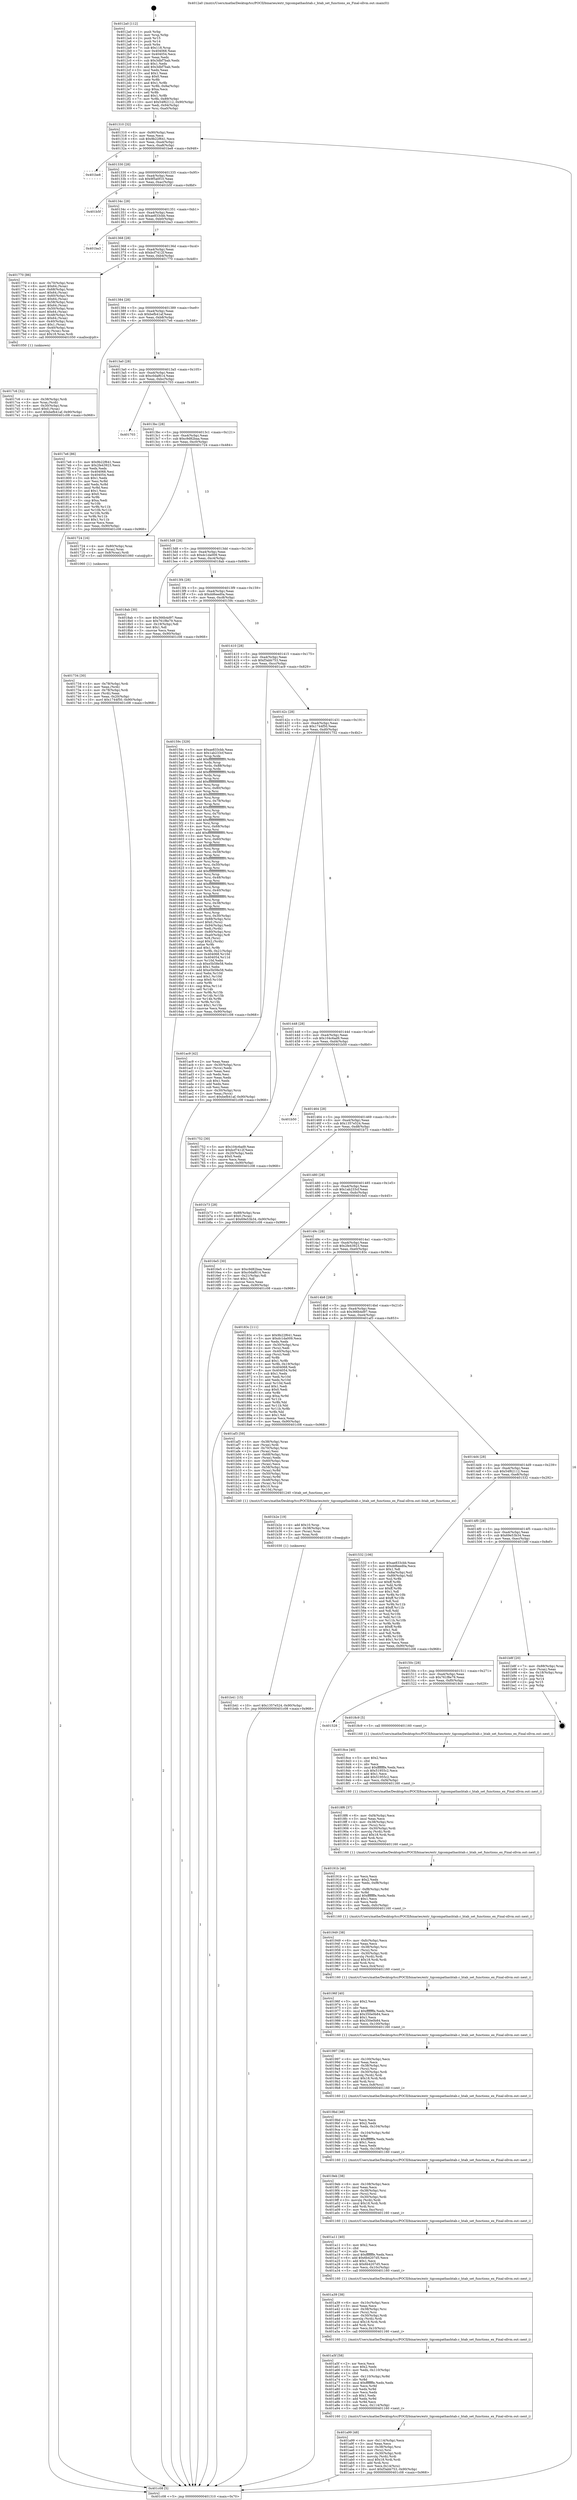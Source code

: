 digraph "0x4012a0" {
  label = "0x4012a0 (/mnt/c/Users/mathe/Desktop/tcc/POCII/binaries/extr_tigcompathashtab.c_htab_set_functions_ex_Final-ollvm.out::main(0))"
  labelloc = "t"
  node[shape=record]

  Entry [label="",width=0.3,height=0.3,shape=circle,fillcolor=black,style=filled]
  "0x401310" [label="{
     0x401310 [32]\l
     | [instrs]\l
     &nbsp;&nbsp;0x401310 \<+6\>: mov -0x90(%rbp),%eax\l
     &nbsp;&nbsp;0x401316 \<+2\>: mov %eax,%ecx\l
     &nbsp;&nbsp;0x401318 \<+6\>: sub $0x9b22f641,%ecx\l
     &nbsp;&nbsp;0x40131e \<+6\>: mov %eax,-0xa4(%rbp)\l
     &nbsp;&nbsp;0x401324 \<+6\>: mov %ecx,-0xa8(%rbp)\l
     &nbsp;&nbsp;0x40132a \<+6\>: je 0000000000401be8 \<main+0x948\>\l
  }"]
  "0x401be8" [label="{
     0x401be8\l
  }", style=dashed]
  "0x401330" [label="{
     0x401330 [28]\l
     | [instrs]\l
     &nbsp;&nbsp;0x401330 \<+5\>: jmp 0000000000401335 \<main+0x95\>\l
     &nbsp;&nbsp;0x401335 \<+6\>: mov -0xa4(%rbp),%eax\l
     &nbsp;&nbsp;0x40133b \<+5\>: sub $0x9f5a0f10,%eax\l
     &nbsp;&nbsp;0x401340 \<+6\>: mov %eax,-0xac(%rbp)\l
     &nbsp;&nbsp;0x401346 \<+6\>: je 0000000000401b5f \<main+0x8bf\>\l
  }"]
  Exit [label="",width=0.3,height=0.3,shape=circle,fillcolor=black,style=filled,peripheries=2]
  "0x401b5f" [label="{
     0x401b5f\l
  }", style=dashed]
  "0x40134c" [label="{
     0x40134c [28]\l
     | [instrs]\l
     &nbsp;&nbsp;0x40134c \<+5\>: jmp 0000000000401351 \<main+0xb1\>\l
     &nbsp;&nbsp;0x401351 \<+6\>: mov -0xa4(%rbp),%eax\l
     &nbsp;&nbsp;0x401357 \<+5\>: sub $0xae833cbb,%eax\l
     &nbsp;&nbsp;0x40135c \<+6\>: mov %eax,-0xb0(%rbp)\l
     &nbsp;&nbsp;0x401362 \<+6\>: je 0000000000401ba3 \<main+0x903\>\l
  }"]
  "0x401b41" [label="{
     0x401b41 [15]\l
     | [instrs]\l
     &nbsp;&nbsp;0x401b41 \<+10\>: movl $0x1357e524,-0x90(%rbp)\l
     &nbsp;&nbsp;0x401b4b \<+5\>: jmp 0000000000401c08 \<main+0x968\>\l
  }"]
  "0x401ba3" [label="{
     0x401ba3\l
  }", style=dashed]
  "0x401368" [label="{
     0x401368 [28]\l
     | [instrs]\l
     &nbsp;&nbsp;0x401368 \<+5\>: jmp 000000000040136d \<main+0xcd\>\l
     &nbsp;&nbsp;0x40136d \<+6\>: mov -0xa4(%rbp),%eax\l
     &nbsp;&nbsp;0x401373 \<+5\>: sub $0xbcf7412f,%eax\l
     &nbsp;&nbsp;0x401378 \<+6\>: mov %eax,-0xb4(%rbp)\l
     &nbsp;&nbsp;0x40137e \<+6\>: je 0000000000401770 \<main+0x4d0\>\l
  }"]
  "0x401b2e" [label="{
     0x401b2e [19]\l
     | [instrs]\l
     &nbsp;&nbsp;0x401b2e \<+4\>: add $0x10,%rsp\l
     &nbsp;&nbsp;0x401b32 \<+4\>: mov -0x38(%rbp),%rax\l
     &nbsp;&nbsp;0x401b36 \<+3\>: mov (%rax),%rax\l
     &nbsp;&nbsp;0x401b39 \<+3\>: mov %rax,%rdi\l
     &nbsp;&nbsp;0x401b3c \<+5\>: call 0000000000401030 \<free@plt\>\l
     | [calls]\l
     &nbsp;&nbsp;0x401030 \{1\} (unknown)\l
  }"]
  "0x401770" [label="{
     0x401770 [86]\l
     | [instrs]\l
     &nbsp;&nbsp;0x401770 \<+4\>: mov -0x70(%rbp),%rax\l
     &nbsp;&nbsp;0x401774 \<+6\>: movl $0x64,(%rax)\l
     &nbsp;&nbsp;0x40177a \<+4\>: mov -0x68(%rbp),%rax\l
     &nbsp;&nbsp;0x40177e \<+6\>: movl $0x64,(%rax)\l
     &nbsp;&nbsp;0x401784 \<+4\>: mov -0x60(%rbp),%rax\l
     &nbsp;&nbsp;0x401788 \<+6\>: movl $0x64,(%rax)\l
     &nbsp;&nbsp;0x40178e \<+4\>: mov -0x58(%rbp),%rax\l
     &nbsp;&nbsp;0x401792 \<+6\>: movl $0x64,(%rax)\l
     &nbsp;&nbsp;0x401798 \<+4\>: mov -0x50(%rbp),%rax\l
     &nbsp;&nbsp;0x40179c \<+6\>: movl $0x64,(%rax)\l
     &nbsp;&nbsp;0x4017a2 \<+4\>: mov -0x48(%rbp),%rax\l
     &nbsp;&nbsp;0x4017a6 \<+6\>: movl $0x64,(%rax)\l
     &nbsp;&nbsp;0x4017ac \<+4\>: mov -0x40(%rbp),%rax\l
     &nbsp;&nbsp;0x4017b0 \<+6\>: movl $0x1,(%rax)\l
     &nbsp;&nbsp;0x4017b6 \<+4\>: mov -0x40(%rbp),%rax\l
     &nbsp;&nbsp;0x4017ba \<+3\>: movslq (%rax),%rax\l
     &nbsp;&nbsp;0x4017bd \<+4\>: imul $0x18,%rax,%rdi\l
     &nbsp;&nbsp;0x4017c1 \<+5\>: call 0000000000401050 \<malloc@plt\>\l
     | [calls]\l
     &nbsp;&nbsp;0x401050 \{1\} (unknown)\l
  }"]
  "0x401384" [label="{
     0x401384 [28]\l
     | [instrs]\l
     &nbsp;&nbsp;0x401384 \<+5\>: jmp 0000000000401389 \<main+0xe9\>\l
     &nbsp;&nbsp;0x401389 \<+6\>: mov -0xa4(%rbp),%eax\l
     &nbsp;&nbsp;0x40138f \<+5\>: sub $0xbefb41af,%eax\l
     &nbsp;&nbsp;0x401394 \<+6\>: mov %eax,-0xb8(%rbp)\l
     &nbsp;&nbsp;0x40139a \<+6\>: je 00000000004017e6 \<main+0x546\>\l
  }"]
  "0x401a99" [label="{
     0x401a99 [48]\l
     | [instrs]\l
     &nbsp;&nbsp;0x401a99 \<+6\>: mov -0x114(%rbp),%ecx\l
     &nbsp;&nbsp;0x401a9f \<+3\>: imul %eax,%ecx\l
     &nbsp;&nbsp;0x401aa2 \<+4\>: mov -0x38(%rbp),%rsi\l
     &nbsp;&nbsp;0x401aa6 \<+3\>: mov (%rsi),%rsi\l
     &nbsp;&nbsp;0x401aa9 \<+4\>: mov -0x30(%rbp),%rdi\l
     &nbsp;&nbsp;0x401aad \<+3\>: movslq (%rdi),%rdi\l
     &nbsp;&nbsp;0x401ab0 \<+4\>: imul $0x18,%rdi,%rdi\l
     &nbsp;&nbsp;0x401ab4 \<+3\>: add %rdi,%rsi\l
     &nbsp;&nbsp;0x401ab7 \<+3\>: mov %ecx,0x14(%rsi)\l
     &nbsp;&nbsp;0x401aba \<+10\>: movl $0xf3abb753,-0x90(%rbp)\l
     &nbsp;&nbsp;0x401ac4 \<+5\>: jmp 0000000000401c08 \<main+0x968\>\l
  }"]
  "0x4017e6" [label="{
     0x4017e6 [86]\l
     | [instrs]\l
     &nbsp;&nbsp;0x4017e6 \<+5\>: mov $0x9b22f641,%eax\l
     &nbsp;&nbsp;0x4017eb \<+5\>: mov $0x2fe43923,%ecx\l
     &nbsp;&nbsp;0x4017f0 \<+2\>: xor %edx,%edx\l
     &nbsp;&nbsp;0x4017f2 \<+7\>: mov 0x404068,%esi\l
     &nbsp;&nbsp;0x4017f9 \<+7\>: mov 0x404054,%edi\l
     &nbsp;&nbsp;0x401800 \<+3\>: sub $0x1,%edx\l
     &nbsp;&nbsp;0x401803 \<+3\>: mov %esi,%r8d\l
     &nbsp;&nbsp;0x401806 \<+3\>: add %edx,%r8d\l
     &nbsp;&nbsp;0x401809 \<+4\>: imul %r8d,%esi\l
     &nbsp;&nbsp;0x40180d \<+3\>: and $0x1,%esi\l
     &nbsp;&nbsp;0x401810 \<+3\>: cmp $0x0,%esi\l
     &nbsp;&nbsp;0x401813 \<+4\>: sete %r9b\l
     &nbsp;&nbsp;0x401817 \<+3\>: cmp $0xa,%edi\l
     &nbsp;&nbsp;0x40181a \<+4\>: setl %r10b\l
     &nbsp;&nbsp;0x40181e \<+3\>: mov %r9b,%r11b\l
     &nbsp;&nbsp;0x401821 \<+3\>: and %r10b,%r11b\l
     &nbsp;&nbsp;0x401824 \<+3\>: xor %r10b,%r9b\l
     &nbsp;&nbsp;0x401827 \<+3\>: or %r9b,%r11b\l
     &nbsp;&nbsp;0x40182a \<+4\>: test $0x1,%r11b\l
     &nbsp;&nbsp;0x40182e \<+3\>: cmovne %ecx,%eax\l
     &nbsp;&nbsp;0x401831 \<+6\>: mov %eax,-0x90(%rbp)\l
     &nbsp;&nbsp;0x401837 \<+5\>: jmp 0000000000401c08 \<main+0x968\>\l
  }"]
  "0x4013a0" [label="{
     0x4013a0 [28]\l
     | [instrs]\l
     &nbsp;&nbsp;0x4013a0 \<+5\>: jmp 00000000004013a5 \<main+0x105\>\l
     &nbsp;&nbsp;0x4013a5 \<+6\>: mov -0xa4(%rbp),%eax\l
     &nbsp;&nbsp;0x4013ab \<+5\>: sub $0xc0daf614,%eax\l
     &nbsp;&nbsp;0x4013b0 \<+6\>: mov %eax,-0xbc(%rbp)\l
     &nbsp;&nbsp;0x4013b6 \<+6\>: je 0000000000401703 \<main+0x463\>\l
  }"]
  "0x401a5f" [label="{
     0x401a5f [58]\l
     | [instrs]\l
     &nbsp;&nbsp;0x401a5f \<+2\>: xor %ecx,%ecx\l
     &nbsp;&nbsp;0x401a61 \<+5\>: mov $0x2,%edx\l
     &nbsp;&nbsp;0x401a66 \<+6\>: mov %edx,-0x110(%rbp)\l
     &nbsp;&nbsp;0x401a6c \<+1\>: cltd\l
     &nbsp;&nbsp;0x401a6d \<+7\>: mov -0x110(%rbp),%r8d\l
     &nbsp;&nbsp;0x401a74 \<+3\>: idiv %r8d\l
     &nbsp;&nbsp;0x401a77 \<+6\>: imul $0xfffffffe,%edx,%edx\l
     &nbsp;&nbsp;0x401a7d \<+3\>: mov %ecx,%r9d\l
     &nbsp;&nbsp;0x401a80 \<+3\>: sub %edx,%r9d\l
     &nbsp;&nbsp;0x401a83 \<+2\>: mov %ecx,%edx\l
     &nbsp;&nbsp;0x401a85 \<+3\>: sub $0x1,%edx\l
     &nbsp;&nbsp;0x401a88 \<+3\>: add %edx,%r9d\l
     &nbsp;&nbsp;0x401a8b \<+3\>: sub %r9d,%ecx\l
     &nbsp;&nbsp;0x401a8e \<+6\>: mov %ecx,-0x114(%rbp)\l
     &nbsp;&nbsp;0x401a94 \<+5\>: call 0000000000401160 \<next_i\>\l
     | [calls]\l
     &nbsp;&nbsp;0x401160 \{1\} (/mnt/c/Users/mathe/Desktop/tcc/POCII/binaries/extr_tigcompathashtab.c_htab_set_functions_ex_Final-ollvm.out::next_i)\l
  }"]
  "0x401703" [label="{
     0x401703\l
  }", style=dashed]
  "0x4013bc" [label="{
     0x4013bc [28]\l
     | [instrs]\l
     &nbsp;&nbsp;0x4013bc \<+5\>: jmp 00000000004013c1 \<main+0x121\>\l
     &nbsp;&nbsp;0x4013c1 \<+6\>: mov -0xa4(%rbp),%eax\l
     &nbsp;&nbsp;0x4013c7 \<+5\>: sub $0xc9d82baa,%eax\l
     &nbsp;&nbsp;0x4013cc \<+6\>: mov %eax,-0xc0(%rbp)\l
     &nbsp;&nbsp;0x4013d2 \<+6\>: je 0000000000401724 \<main+0x484\>\l
  }"]
  "0x401a39" [label="{
     0x401a39 [38]\l
     | [instrs]\l
     &nbsp;&nbsp;0x401a39 \<+6\>: mov -0x10c(%rbp),%ecx\l
     &nbsp;&nbsp;0x401a3f \<+3\>: imul %eax,%ecx\l
     &nbsp;&nbsp;0x401a42 \<+4\>: mov -0x38(%rbp),%rsi\l
     &nbsp;&nbsp;0x401a46 \<+3\>: mov (%rsi),%rsi\l
     &nbsp;&nbsp;0x401a49 \<+4\>: mov -0x30(%rbp),%rdi\l
     &nbsp;&nbsp;0x401a4d \<+3\>: movslq (%rdi),%rdi\l
     &nbsp;&nbsp;0x401a50 \<+4\>: imul $0x18,%rdi,%rdi\l
     &nbsp;&nbsp;0x401a54 \<+3\>: add %rdi,%rsi\l
     &nbsp;&nbsp;0x401a57 \<+3\>: mov %ecx,0x10(%rsi)\l
     &nbsp;&nbsp;0x401a5a \<+5\>: call 0000000000401160 \<next_i\>\l
     | [calls]\l
     &nbsp;&nbsp;0x401160 \{1\} (/mnt/c/Users/mathe/Desktop/tcc/POCII/binaries/extr_tigcompathashtab.c_htab_set_functions_ex_Final-ollvm.out::next_i)\l
  }"]
  "0x401724" [label="{
     0x401724 [16]\l
     | [instrs]\l
     &nbsp;&nbsp;0x401724 \<+4\>: mov -0x80(%rbp),%rax\l
     &nbsp;&nbsp;0x401728 \<+3\>: mov (%rax),%rax\l
     &nbsp;&nbsp;0x40172b \<+4\>: mov 0x8(%rax),%rdi\l
     &nbsp;&nbsp;0x40172f \<+5\>: call 0000000000401060 \<atoi@plt\>\l
     | [calls]\l
     &nbsp;&nbsp;0x401060 \{1\} (unknown)\l
  }"]
  "0x4013d8" [label="{
     0x4013d8 [28]\l
     | [instrs]\l
     &nbsp;&nbsp;0x4013d8 \<+5\>: jmp 00000000004013dd \<main+0x13d\>\l
     &nbsp;&nbsp;0x4013dd \<+6\>: mov -0xa4(%rbp),%eax\l
     &nbsp;&nbsp;0x4013e3 \<+5\>: sub $0xdc1da009,%eax\l
     &nbsp;&nbsp;0x4013e8 \<+6\>: mov %eax,-0xc4(%rbp)\l
     &nbsp;&nbsp;0x4013ee \<+6\>: je 00000000004018ab \<main+0x60b\>\l
  }"]
  "0x401a11" [label="{
     0x401a11 [40]\l
     | [instrs]\l
     &nbsp;&nbsp;0x401a11 \<+5\>: mov $0x2,%ecx\l
     &nbsp;&nbsp;0x401a16 \<+1\>: cltd\l
     &nbsp;&nbsp;0x401a17 \<+2\>: idiv %ecx\l
     &nbsp;&nbsp;0x401a19 \<+6\>: imul $0xfffffffe,%edx,%ecx\l
     &nbsp;&nbsp;0x401a1f \<+6\>: add $0x6b4207d5,%ecx\l
     &nbsp;&nbsp;0x401a25 \<+3\>: add $0x1,%ecx\l
     &nbsp;&nbsp;0x401a28 \<+6\>: sub $0x6b4207d5,%ecx\l
     &nbsp;&nbsp;0x401a2e \<+6\>: mov %ecx,-0x10c(%rbp)\l
     &nbsp;&nbsp;0x401a34 \<+5\>: call 0000000000401160 \<next_i\>\l
     | [calls]\l
     &nbsp;&nbsp;0x401160 \{1\} (/mnt/c/Users/mathe/Desktop/tcc/POCII/binaries/extr_tigcompathashtab.c_htab_set_functions_ex_Final-ollvm.out::next_i)\l
  }"]
  "0x4018ab" [label="{
     0x4018ab [30]\l
     | [instrs]\l
     &nbsp;&nbsp;0x4018ab \<+5\>: mov $0x366b4d97,%eax\l
     &nbsp;&nbsp;0x4018b0 \<+5\>: mov $0x761f8e79,%ecx\l
     &nbsp;&nbsp;0x4018b5 \<+3\>: mov -0x19(%rbp),%dl\l
     &nbsp;&nbsp;0x4018b8 \<+3\>: test $0x1,%dl\l
     &nbsp;&nbsp;0x4018bb \<+3\>: cmovne %ecx,%eax\l
     &nbsp;&nbsp;0x4018be \<+6\>: mov %eax,-0x90(%rbp)\l
     &nbsp;&nbsp;0x4018c4 \<+5\>: jmp 0000000000401c08 \<main+0x968\>\l
  }"]
  "0x4013f4" [label="{
     0x4013f4 [28]\l
     | [instrs]\l
     &nbsp;&nbsp;0x4013f4 \<+5\>: jmp 00000000004013f9 \<main+0x159\>\l
     &nbsp;&nbsp;0x4013f9 \<+6\>: mov -0xa4(%rbp),%eax\l
     &nbsp;&nbsp;0x4013ff \<+5\>: sub $0xdd6eed0a,%eax\l
     &nbsp;&nbsp;0x401404 \<+6\>: mov %eax,-0xc8(%rbp)\l
     &nbsp;&nbsp;0x40140a \<+6\>: je 000000000040159c \<main+0x2fc\>\l
  }"]
  "0x4019eb" [label="{
     0x4019eb [38]\l
     | [instrs]\l
     &nbsp;&nbsp;0x4019eb \<+6\>: mov -0x108(%rbp),%ecx\l
     &nbsp;&nbsp;0x4019f1 \<+3\>: imul %eax,%ecx\l
     &nbsp;&nbsp;0x4019f4 \<+4\>: mov -0x38(%rbp),%rsi\l
     &nbsp;&nbsp;0x4019f8 \<+3\>: mov (%rsi),%rsi\l
     &nbsp;&nbsp;0x4019fb \<+4\>: mov -0x30(%rbp),%rdi\l
     &nbsp;&nbsp;0x4019ff \<+3\>: movslq (%rdi),%rdi\l
     &nbsp;&nbsp;0x401a02 \<+4\>: imul $0x18,%rdi,%rdi\l
     &nbsp;&nbsp;0x401a06 \<+3\>: add %rdi,%rsi\l
     &nbsp;&nbsp;0x401a09 \<+3\>: mov %ecx,0xc(%rsi)\l
     &nbsp;&nbsp;0x401a0c \<+5\>: call 0000000000401160 \<next_i\>\l
     | [calls]\l
     &nbsp;&nbsp;0x401160 \{1\} (/mnt/c/Users/mathe/Desktop/tcc/POCII/binaries/extr_tigcompathashtab.c_htab_set_functions_ex_Final-ollvm.out::next_i)\l
  }"]
  "0x40159c" [label="{
     0x40159c [329]\l
     | [instrs]\l
     &nbsp;&nbsp;0x40159c \<+5\>: mov $0xae833cbb,%eax\l
     &nbsp;&nbsp;0x4015a1 \<+5\>: mov $0x1ab233cf,%ecx\l
     &nbsp;&nbsp;0x4015a6 \<+3\>: mov %rsp,%rdx\l
     &nbsp;&nbsp;0x4015a9 \<+4\>: add $0xfffffffffffffff0,%rdx\l
     &nbsp;&nbsp;0x4015ad \<+3\>: mov %rdx,%rsp\l
     &nbsp;&nbsp;0x4015b0 \<+7\>: mov %rdx,-0x88(%rbp)\l
     &nbsp;&nbsp;0x4015b7 \<+3\>: mov %rsp,%rdx\l
     &nbsp;&nbsp;0x4015ba \<+4\>: add $0xfffffffffffffff0,%rdx\l
     &nbsp;&nbsp;0x4015be \<+3\>: mov %rdx,%rsp\l
     &nbsp;&nbsp;0x4015c1 \<+3\>: mov %rsp,%rsi\l
     &nbsp;&nbsp;0x4015c4 \<+4\>: add $0xfffffffffffffff0,%rsi\l
     &nbsp;&nbsp;0x4015c8 \<+3\>: mov %rsi,%rsp\l
     &nbsp;&nbsp;0x4015cb \<+4\>: mov %rsi,-0x80(%rbp)\l
     &nbsp;&nbsp;0x4015cf \<+3\>: mov %rsp,%rsi\l
     &nbsp;&nbsp;0x4015d2 \<+4\>: add $0xfffffffffffffff0,%rsi\l
     &nbsp;&nbsp;0x4015d6 \<+3\>: mov %rsi,%rsp\l
     &nbsp;&nbsp;0x4015d9 \<+4\>: mov %rsi,-0x78(%rbp)\l
     &nbsp;&nbsp;0x4015dd \<+3\>: mov %rsp,%rsi\l
     &nbsp;&nbsp;0x4015e0 \<+4\>: add $0xfffffffffffffff0,%rsi\l
     &nbsp;&nbsp;0x4015e4 \<+3\>: mov %rsi,%rsp\l
     &nbsp;&nbsp;0x4015e7 \<+4\>: mov %rsi,-0x70(%rbp)\l
     &nbsp;&nbsp;0x4015eb \<+3\>: mov %rsp,%rsi\l
     &nbsp;&nbsp;0x4015ee \<+4\>: add $0xfffffffffffffff0,%rsi\l
     &nbsp;&nbsp;0x4015f2 \<+3\>: mov %rsi,%rsp\l
     &nbsp;&nbsp;0x4015f5 \<+4\>: mov %rsi,-0x68(%rbp)\l
     &nbsp;&nbsp;0x4015f9 \<+3\>: mov %rsp,%rsi\l
     &nbsp;&nbsp;0x4015fc \<+4\>: add $0xfffffffffffffff0,%rsi\l
     &nbsp;&nbsp;0x401600 \<+3\>: mov %rsi,%rsp\l
     &nbsp;&nbsp;0x401603 \<+4\>: mov %rsi,-0x60(%rbp)\l
     &nbsp;&nbsp;0x401607 \<+3\>: mov %rsp,%rsi\l
     &nbsp;&nbsp;0x40160a \<+4\>: add $0xfffffffffffffff0,%rsi\l
     &nbsp;&nbsp;0x40160e \<+3\>: mov %rsi,%rsp\l
     &nbsp;&nbsp;0x401611 \<+4\>: mov %rsi,-0x58(%rbp)\l
     &nbsp;&nbsp;0x401615 \<+3\>: mov %rsp,%rsi\l
     &nbsp;&nbsp;0x401618 \<+4\>: add $0xfffffffffffffff0,%rsi\l
     &nbsp;&nbsp;0x40161c \<+3\>: mov %rsi,%rsp\l
     &nbsp;&nbsp;0x40161f \<+4\>: mov %rsi,-0x50(%rbp)\l
     &nbsp;&nbsp;0x401623 \<+3\>: mov %rsp,%rsi\l
     &nbsp;&nbsp;0x401626 \<+4\>: add $0xfffffffffffffff0,%rsi\l
     &nbsp;&nbsp;0x40162a \<+3\>: mov %rsi,%rsp\l
     &nbsp;&nbsp;0x40162d \<+4\>: mov %rsi,-0x48(%rbp)\l
     &nbsp;&nbsp;0x401631 \<+3\>: mov %rsp,%rsi\l
     &nbsp;&nbsp;0x401634 \<+4\>: add $0xfffffffffffffff0,%rsi\l
     &nbsp;&nbsp;0x401638 \<+3\>: mov %rsi,%rsp\l
     &nbsp;&nbsp;0x40163b \<+4\>: mov %rsi,-0x40(%rbp)\l
     &nbsp;&nbsp;0x40163f \<+3\>: mov %rsp,%rsi\l
     &nbsp;&nbsp;0x401642 \<+4\>: add $0xfffffffffffffff0,%rsi\l
     &nbsp;&nbsp;0x401646 \<+3\>: mov %rsi,%rsp\l
     &nbsp;&nbsp;0x401649 \<+4\>: mov %rsi,-0x38(%rbp)\l
     &nbsp;&nbsp;0x40164d \<+3\>: mov %rsp,%rsi\l
     &nbsp;&nbsp;0x401650 \<+4\>: add $0xfffffffffffffff0,%rsi\l
     &nbsp;&nbsp;0x401654 \<+3\>: mov %rsi,%rsp\l
     &nbsp;&nbsp;0x401657 \<+4\>: mov %rsi,-0x30(%rbp)\l
     &nbsp;&nbsp;0x40165b \<+7\>: mov -0x88(%rbp),%rsi\l
     &nbsp;&nbsp;0x401662 \<+6\>: movl $0x0,(%rsi)\l
     &nbsp;&nbsp;0x401668 \<+6\>: mov -0x94(%rbp),%edi\l
     &nbsp;&nbsp;0x40166e \<+2\>: mov %edi,(%rdx)\l
     &nbsp;&nbsp;0x401670 \<+4\>: mov -0x80(%rbp),%rsi\l
     &nbsp;&nbsp;0x401674 \<+7\>: mov -0xa0(%rbp),%r8\l
     &nbsp;&nbsp;0x40167b \<+3\>: mov %r8,(%rsi)\l
     &nbsp;&nbsp;0x40167e \<+3\>: cmpl $0x2,(%rdx)\l
     &nbsp;&nbsp;0x401681 \<+4\>: setne %r9b\l
     &nbsp;&nbsp;0x401685 \<+4\>: and $0x1,%r9b\l
     &nbsp;&nbsp;0x401689 \<+4\>: mov %r9b,-0x21(%rbp)\l
     &nbsp;&nbsp;0x40168d \<+8\>: mov 0x404068,%r10d\l
     &nbsp;&nbsp;0x401695 \<+8\>: mov 0x404054,%r11d\l
     &nbsp;&nbsp;0x40169d \<+3\>: mov %r10d,%ebx\l
     &nbsp;&nbsp;0x4016a0 \<+6\>: sub $0xe5b58e58,%ebx\l
     &nbsp;&nbsp;0x4016a6 \<+3\>: sub $0x1,%ebx\l
     &nbsp;&nbsp;0x4016a9 \<+6\>: add $0xe5b58e58,%ebx\l
     &nbsp;&nbsp;0x4016af \<+4\>: imul %ebx,%r10d\l
     &nbsp;&nbsp;0x4016b3 \<+4\>: and $0x1,%r10d\l
     &nbsp;&nbsp;0x4016b7 \<+4\>: cmp $0x0,%r10d\l
     &nbsp;&nbsp;0x4016bb \<+4\>: sete %r9b\l
     &nbsp;&nbsp;0x4016bf \<+4\>: cmp $0xa,%r11d\l
     &nbsp;&nbsp;0x4016c3 \<+4\>: setl %r14b\l
     &nbsp;&nbsp;0x4016c7 \<+3\>: mov %r9b,%r15b\l
     &nbsp;&nbsp;0x4016ca \<+3\>: and %r14b,%r15b\l
     &nbsp;&nbsp;0x4016cd \<+3\>: xor %r14b,%r9b\l
     &nbsp;&nbsp;0x4016d0 \<+3\>: or %r9b,%r15b\l
     &nbsp;&nbsp;0x4016d3 \<+4\>: test $0x1,%r15b\l
     &nbsp;&nbsp;0x4016d7 \<+3\>: cmovne %ecx,%eax\l
     &nbsp;&nbsp;0x4016da \<+6\>: mov %eax,-0x90(%rbp)\l
     &nbsp;&nbsp;0x4016e0 \<+5\>: jmp 0000000000401c08 \<main+0x968\>\l
  }"]
  "0x401410" [label="{
     0x401410 [28]\l
     | [instrs]\l
     &nbsp;&nbsp;0x401410 \<+5\>: jmp 0000000000401415 \<main+0x175\>\l
     &nbsp;&nbsp;0x401415 \<+6\>: mov -0xa4(%rbp),%eax\l
     &nbsp;&nbsp;0x40141b \<+5\>: sub $0xf3abb753,%eax\l
     &nbsp;&nbsp;0x401420 \<+6\>: mov %eax,-0xcc(%rbp)\l
     &nbsp;&nbsp;0x401426 \<+6\>: je 0000000000401ac9 \<main+0x829\>\l
  }"]
  "0x4019bd" [label="{
     0x4019bd [46]\l
     | [instrs]\l
     &nbsp;&nbsp;0x4019bd \<+2\>: xor %ecx,%ecx\l
     &nbsp;&nbsp;0x4019bf \<+5\>: mov $0x2,%edx\l
     &nbsp;&nbsp;0x4019c4 \<+6\>: mov %edx,-0x104(%rbp)\l
     &nbsp;&nbsp;0x4019ca \<+1\>: cltd\l
     &nbsp;&nbsp;0x4019cb \<+7\>: mov -0x104(%rbp),%r8d\l
     &nbsp;&nbsp;0x4019d2 \<+3\>: idiv %r8d\l
     &nbsp;&nbsp;0x4019d5 \<+6\>: imul $0xfffffffe,%edx,%edx\l
     &nbsp;&nbsp;0x4019db \<+3\>: sub $0x1,%ecx\l
     &nbsp;&nbsp;0x4019de \<+2\>: sub %ecx,%edx\l
     &nbsp;&nbsp;0x4019e0 \<+6\>: mov %edx,-0x108(%rbp)\l
     &nbsp;&nbsp;0x4019e6 \<+5\>: call 0000000000401160 \<next_i\>\l
     | [calls]\l
     &nbsp;&nbsp;0x401160 \{1\} (/mnt/c/Users/mathe/Desktop/tcc/POCII/binaries/extr_tigcompathashtab.c_htab_set_functions_ex_Final-ollvm.out::next_i)\l
  }"]
  "0x401ac9" [label="{
     0x401ac9 [42]\l
     | [instrs]\l
     &nbsp;&nbsp;0x401ac9 \<+2\>: xor %eax,%eax\l
     &nbsp;&nbsp;0x401acb \<+4\>: mov -0x30(%rbp),%rcx\l
     &nbsp;&nbsp;0x401acf \<+2\>: mov (%rcx),%edx\l
     &nbsp;&nbsp;0x401ad1 \<+2\>: mov %eax,%esi\l
     &nbsp;&nbsp;0x401ad3 \<+2\>: sub %edx,%esi\l
     &nbsp;&nbsp;0x401ad5 \<+2\>: mov %eax,%edx\l
     &nbsp;&nbsp;0x401ad7 \<+3\>: sub $0x1,%edx\l
     &nbsp;&nbsp;0x401ada \<+2\>: add %edx,%esi\l
     &nbsp;&nbsp;0x401adc \<+2\>: sub %esi,%eax\l
     &nbsp;&nbsp;0x401ade \<+4\>: mov -0x30(%rbp),%rcx\l
     &nbsp;&nbsp;0x401ae2 \<+2\>: mov %eax,(%rcx)\l
     &nbsp;&nbsp;0x401ae4 \<+10\>: movl $0xbefb41af,-0x90(%rbp)\l
     &nbsp;&nbsp;0x401aee \<+5\>: jmp 0000000000401c08 \<main+0x968\>\l
  }"]
  "0x40142c" [label="{
     0x40142c [28]\l
     | [instrs]\l
     &nbsp;&nbsp;0x40142c \<+5\>: jmp 0000000000401431 \<main+0x191\>\l
     &nbsp;&nbsp;0x401431 \<+6\>: mov -0xa4(%rbp),%eax\l
     &nbsp;&nbsp;0x401437 \<+5\>: sub $0x1744f50,%eax\l
     &nbsp;&nbsp;0x40143c \<+6\>: mov %eax,-0xd0(%rbp)\l
     &nbsp;&nbsp;0x401442 \<+6\>: je 0000000000401752 \<main+0x4b2\>\l
  }"]
  "0x401997" [label="{
     0x401997 [38]\l
     | [instrs]\l
     &nbsp;&nbsp;0x401997 \<+6\>: mov -0x100(%rbp),%ecx\l
     &nbsp;&nbsp;0x40199d \<+3\>: imul %eax,%ecx\l
     &nbsp;&nbsp;0x4019a0 \<+4\>: mov -0x38(%rbp),%rsi\l
     &nbsp;&nbsp;0x4019a4 \<+3\>: mov (%rsi),%rsi\l
     &nbsp;&nbsp;0x4019a7 \<+4\>: mov -0x30(%rbp),%rdi\l
     &nbsp;&nbsp;0x4019ab \<+3\>: movslq (%rdi),%rdi\l
     &nbsp;&nbsp;0x4019ae \<+4\>: imul $0x18,%rdi,%rdi\l
     &nbsp;&nbsp;0x4019b2 \<+3\>: add %rdi,%rsi\l
     &nbsp;&nbsp;0x4019b5 \<+3\>: mov %ecx,0x8(%rsi)\l
     &nbsp;&nbsp;0x4019b8 \<+5\>: call 0000000000401160 \<next_i\>\l
     | [calls]\l
     &nbsp;&nbsp;0x401160 \{1\} (/mnt/c/Users/mathe/Desktop/tcc/POCII/binaries/extr_tigcompathashtab.c_htab_set_functions_ex_Final-ollvm.out::next_i)\l
  }"]
  "0x401752" [label="{
     0x401752 [30]\l
     | [instrs]\l
     &nbsp;&nbsp;0x401752 \<+5\>: mov $0x104c6ad9,%eax\l
     &nbsp;&nbsp;0x401757 \<+5\>: mov $0xbcf7412f,%ecx\l
     &nbsp;&nbsp;0x40175c \<+3\>: mov -0x20(%rbp),%edx\l
     &nbsp;&nbsp;0x40175f \<+3\>: cmp $0x0,%edx\l
     &nbsp;&nbsp;0x401762 \<+3\>: cmove %ecx,%eax\l
     &nbsp;&nbsp;0x401765 \<+6\>: mov %eax,-0x90(%rbp)\l
     &nbsp;&nbsp;0x40176b \<+5\>: jmp 0000000000401c08 \<main+0x968\>\l
  }"]
  "0x401448" [label="{
     0x401448 [28]\l
     | [instrs]\l
     &nbsp;&nbsp;0x401448 \<+5\>: jmp 000000000040144d \<main+0x1ad\>\l
     &nbsp;&nbsp;0x40144d \<+6\>: mov -0xa4(%rbp),%eax\l
     &nbsp;&nbsp;0x401453 \<+5\>: sub $0x104c6ad9,%eax\l
     &nbsp;&nbsp;0x401458 \<+6\>: mov %eax,-0xd4(%rbp)\l
     &nbsp;&nbsp;0x40145e \<+6\>: je 0000000000401b50 \<main+0x8b0\>\l
  }"]
  "0x40196f" [label="{
     0x40196f [40]\l
     | [instrs]\l
     &nbsp;&nbsp;0x40196f \<+5\>: mov $0x2,%ecx\l
     &nbsp;&nbsp;0x401974 \<+1\>: cltd\l
     &nbsp;&nbsp;0x401975 \<+2\>: idiv %ecx\l
     &nbsp;&nbsp;0x401977 \<+6\>: imul $0xfffffffe,%edx,%ecx\l
     &nbsp;&nbsp;0x40197d \<+6\>: add $0x350e0b84,%ecx\l
     &nbsp;&nbsp;0x401983 \<+3\>: add $0x1,%ecx\l
     &nbsp;&nbsp;0x401986 \<+6\>: sub $0x350e0b84,%ecx\l
     &nbsp;&nbsp;0x40198c \<+6\>: mov %ecx,-0x100(%rbp)\l
     &nbsp;&nbsp;0x401992 \<+5\>: call 0000000000401160 \<next_i\>\l
     | [calls]\l
     &nbsp;&nbsp;0x401160 \{1\} (/mnt/c/Users/mathe/Desktop/tcc/POCII/binaries/extr_tigcompathashtab.c_htab_set_functions_ex_Final-ollvm.out::next_i)\l
  }"]
  "0x401b50" [label="{
     0x401b50\l
  }", style=dashed]
  "0x401464" [label="{
     0x401464 [28]\l
     | [instrs]\l
     &nbsp;&nbsp;0x401464 \<+5\>: jmp 0000000000401469 \<main+0x1c9\>\l
     &nbsp;&nbsp;0x401469 \<+6\>: mov -0xa4(%rbp),%eax\l
     &nbsp;&nbsp;0x40146f \<+5\>: sub $0x1357e524,%eax\l
     &nbsp;&nbsp;0x401474 \<+6\>: mov %eax,-0xd8(%rbp)\l
     &nbsp;&nbsp;0x40147a \<+6\>: je 0000000000401b73 \<main+0x8d3\>\l
  }"]
  "0x401949" [label="{
     0x401949 [38]\l
     | [instrs]\l
     &nbsp;&nbsp;0x401949 \<+6\>: mov -0xfc(%rbp),%ecx\l
     &nbsp;&nbsp;0x40194f \<+3\>: imul %eax,%ecx\l
     &nbsp;&nbsp;0x401952 \<+4\>: mov -0x38(%rbp),%rsi\l
     &nbsp;&nbsp;0x401956 \<+3\>: mov (%rsi),%rsi\l
     &nbsp;&nbsp;0x401959 \<+4\>: mov -0x30(%rbp),%rdi\l
     &nbsp;&nbsp;0x40195d \<+3\>: movslq (%rdi),%rdi\l
     &nbsp;&nbsp;0x401960 \<+4\>: imul $0x18,%rdi,%rdi\l
     &nbsp;&nbsp;0x401964 \<+3\>: add %rdi,%rsi\l
     &nbsp;&nbsp;0x401967 \<+3\>: mov %ecx,0x4(%rsi)\l
     &nbsp;&nbsp;0x40196a \<+5\>: call 0000000000401160 \<next_i\>\l
     | [calls]\l
     &nbsp;&nbsp;0x401160 \{1\} (/mnt/c/Users/mathe/Desktop/tcc/POCII/binaries/extr_tigcompathashtab.c_htab_set_functions_ex_Final-ollvm.out::next_i)\l
  }"]
  "0x401b73" [label="{
     0x401b73 [28]\l
     | [instrs]\l
     &nbsp;&nbsp;0x401b73 \<+7\>: mov -0x88(%rbp),%rax\l
     &nbsp;&nbsp;0x401b7a \<+6\>: movl $0x0,(%rax)\l
     &nbsp;&nbsp;0x401b80 \<+10\>: movl $0x69e53b34,-0x90(%rbp)\l
     &nbsp;&nbsp;0x401b8a \<+5\>: jmp 0000000000401c08 \<main+0x968\>\l
  }"]
  "0x401480" [label="{
     0x401480 [28]\l
     | [instrs]\l
     &nbsp;&nbsp;0x401480 \<+5\>: jmp 0000000000401485 \<main+0x1e5\>\l
     &nbsp;&nbsp;0x401485 \<+6\>: mov -0xa4(%rbp),%eax\l
     &nbsp;&nbsp;0x40148b \<+5\>: sub $0x1ab233cf,%eax\l
     &nbsp;&nbsp;0x401490 \<+6\>: mov %eax,-0xdc(%rbp)\l
     &nbsp;&nbsp;0x401496 \<+6\>: je 00000000004016e5 \<main+0x445\>\l
  }"]
  "0x40191b" [label="{
     0x40191b [46]\l
     | [instrs]\l
     &nbsp;&nbsp;0x40191b \<+2\>: xor %ecx,%ecx\l
     &nbsp;&nbsp;0x40191d \<+5\>: mov $0x2,%edx\l
     &nbsp;&nbsp;0x401922 \<+6\>: mov %edx,-0xf8(%rbp)\l
     &nbsp;&nbsp;0x401928 \<+1\>: cltd\l
     &nbsp;&nbsp;0x401929 \<+7\>: mov -0xf8(%rbp),%r8d\l
     &nbsp;&nbsp;0x401930 \<+3\>: idiv %r8d\l
     &nbsp;&nbsp;0x401933 \<+6\>: imul $0xfffffffe,%edx,%edx\l
     &nbsp;&nbsp;0x401939 \<+3\>: sub $0x1,%ecx\l
     &nbsp;&nbsp;0x40193c \<+2\>: sub %ecx,%edx\l
     &nbsp;&nbsp;0x40193e \<+6\>: mov %edx,-0xfc(%rbp)\l
     &nbsp;&nbsp;0x401944 \<+5\>: call 0000000000401160 \<next_i\>\l
     | [calls]\l
     &nbsp;&nbsp;0x401160 \{1\} (/mnt/c/Users/mathe/Desktop/tcc/POCII/binaries/extr_tigcompathashtab.c_htab_set_functions_ex_Final-ollvm.out::next_i)\l
  }"]
  "0x4016e5" [label="{
     0x4016e5 [30]\l
     | [instrs]\l
     &nbsp;&nbsp;0x4016e5 \<+5\>: mov $0xc9d82baa,%eax\l
     &nbsp;&nbsp;0x4016ea \<+5\>: mov $0xc0daf614,%ecx\l
     &nbsp;&nbsp;0x4016ef \<+3\>: mov -0x21(%rbp),%dl\l
     &nbsp;&nbsp;0x4016f2 \<+3\>: test $0x1,%dl\l
     &nbsp;&nbsp;0x4016f5 \<+3\>: cmovne %ecx,%eax\l
     &nbsp;&nbsp;0x4016f8 \<+6\>: mov %eax,-0x90(%rbp)\l
     &nbsp;&nbsp;0x4016fe \<+5\>: jmp 0000000000401c08 \<main+0x968\>\l
  }"]
  "0x40149c" [label="{
     0x40149c [28]\l
     | [instrs]\l
     &nbsp;&nbsp;0x40149c \<+5\>: jmp 00000000004014a1 \<main+0x201\>\l
     &nbsp;&nbsp;0x4014a1 \<+6\>: mov -0xa4(%rbp),%eax\l
     &nbsp;&nbsp;0x4014a7 \<+5\>: sub $0x2fe43923,%eax\l
     &nbsp;&nbsp;0x4014ac \<+6\>: mov %eax,-0xe0(%rbp)\l
     &nbsp;&nbsp;0x4014b2 \<+6\>: je 000000000040183c \<main+0x59c\>\l
  }"]
  "0x4018f6" [label="{
     0x4018f6 [37]\l
     | [instrs]\l
     &nbsp;&nbsp;0x4018f6 \<+6\>: mov -0xf4(%rbp),%ecx\l
     &nbsp;&nbsp;0x4018fc \<+3\>: imul %eax,%ecx\l
     &nbsp;&nbsp;0x4018ff \<+4\>: mov -0x38(%rbp),%rsi\l
     &nbsp;&nbsp;0x401903 \<+3\>: mov (%rsi),%rsi\l
     &nbsp;&nbsp;0x401906 \<+4\>: mov -0x30(%rbp),%rdi\l
     &nbsp;&nbsp;0x40190a \<+3\>: movslq (%rdi),%rdi\l
     &nbsp;&nbsp;0x40190d \<+4\>: imul $0x18,%rdi,%rdi\l
     &nbsp;&nbsp;0x401911 \<+3\>: add %rdi,%rsi\l
     &nbsp;&nbsp;0x401914 \<+2\>: mov %ecx,(%rsi)\l
     &nbsp;&nbsp;0x401916 \<+5\>: call 0000000000401160 \<next_i\>\l
     | [calls]\l
     &nbsp;&nbsp;0x401160 \{1\} (/mnt/c/Users/mathe/Desktop/tcc/POCII/binaries/extr_tigcompathashtab.c_htab_set_functions_ex_Final-ollvm.out::next_i)\l
  }"]
  "0x40183c" [label="{
     0x40183c [111]\l
     | [instrs]\l
     &nbsp;&nbsp;0x40183c \<+5\>: mov $0x9b22f641,%eax\l
     &nbsp;&nbsp;0x401841 \<+5\>: mov $0xdc1da009,%ecx\l
     &nbsp;&nbsp;0x401846 \<+2\>: xor %edx,%edx\l
     &nbsp;&nbsp;0x401848 \<+4\>: mov -0x30(%rbp),%rsi\l
     &nbsp;&nbsp;0x40184c \<+2\>: mov (%rsi),%edi\l
     &nbsp;&nbsp;0x40184e \<+4\>: mov -0x40(%rbp),%rsi\l
     &nbsp;&nbsp;0x401852 \<+2\>: cmp (%rsi),%edi\l
     &nbsp;&nbsp;0x401854 \<+4\>: setl %r8b\l
     &nbsp;&nbsp;0x401858 \<+4\>: and $0x1,%r8b\l
     &nbsp;&nbsp;0x40185c \<+4\>: mov %r8b,-0x19(%rbp)\l
     &nbsp;&nbsp;0x401860 \<+7\>: mov 0x404068,%edi\l
     &nbsp;&nbsp;0x401867 \<+8\>: mov 0x404054,%r9d\l
     &nbsp;&nbsp;0x40186f \<+3\>: sub $0x1,%edx\l
     &nbsp;&nbsp;0x401872 \<+3\>: mov %edi,%r10d\l
     &nbsp;&nbsp;0x401875 \<+3\>: add %edx,%r10d\l
     &nbsp;&nbsp;0x401878 \<+4\>: imul %r10d,%edi\l
     &nbsp;&nbsp;0x40187c \<+3\>: and $0x1,%edi\l
     &nbsp;&nbsp;0x40187f \<+3\>: cmp $0x0,%edi\l
     &nbsp;&nbsp;0x401882 \<+4\>: sete %r8b\l
     &nbsp;&nbsp;0x401886 \<+4\>: cmp $0xa,%r9d\l
     &nbsp;&nbsp;0x40188a \<+4\>: setl %r11b\l
     &nbsp;&nbsp;0x40188e \<+3\>: mov %r8b,%bl\l
     &nbsp;&nbsp;0x401891 \<+3\>: and %r11b,%bl\l
     &nbsp;&nbsp;0x401894 \<+3\>: xor %r11b,%r8b\l
     &nbsp;&nbsp;0x401897 \<+3\>: or %r8b,%bl\l
     &nbsp;&nbsp;0x40189a \<+3\>: test $0x1,%bl\l
     &nbsp;&nbsp;0x40189d \<+3\>: cmovne %ecx,%eax\l
     &nbsp;&nbsp;0x4018a0 \<+6\>: mov %eax,-0x90(%rbp)\l
     &nbsp;&nbsp;0x4018a6 \<+5\>: jmp 0000000000401c08 \<main+0x968\>\l
  }"]
  "0x4014b8" [label="{
     0x4014b8 [28]\l
     | [instrs]\l
     &nbsp;&nbsp;0x4014b8 \<+5\>: jmp 00000000004014bd \<main+0x21d\>\l
     &nbsp;&nbsp;0x4014bd \<+6\>: mov -0xa4(%rbp),%eax\l
     &nbsp;&nbsp;0x4014c3 \<+5\>: sub $0x366b4d97,%eax\l
     &nbsp;&nbsp;0x4014c8 \<+6\>: mov %eax,-0xe4(%rbp)\l
     &nbsp;&nbsp;0x4014ce \<+6\>: je 0000000000401af3 \<main+0x853\>\l
  }"]
  "0x4018ce" [label="{
     0x4018ce [40]\l
     | [instrs]\l
     &nbsp;&nbsp;0x4018ce \<+5\>: mov $0x2,%ecx\l
     &nbsp;&nbsp;0x4018d3 \<+1\>: cltd\l
     &nbsp;&nbsp;0x4018d4 \<+2\>: idiv %ecx\l
     &nbsp;&nbsp;0x4018d6 \<+6\>: imul $0xfffffffe,%edx,%ecx\l
     &nbsp;&nbsp;0x4018dc \<+6\>: sub $0x51955c2,%ecx\l
     &nbsp;&nbsp;0x4018e2 \<+3\>: add $0x1,%ecx\l
     &nbsp;&nbsp;0x4018e5 \<+6\>: add $0x51955c2,%ecx\l
     &nbsp;&nbsp;0x4018eb \<+6\>: mov %ecx,-0xf4(%rbp)\l
     &nbsp;&nbsp;0x4018f1 \<+5\>: call 0000000000401160 \<next_i\>\l
     | [calls]\l
     &nbsp;&nbsp;0x401160 \{1\} (/mnt/c/Users/mathe/Desktop/tcc/POCII/binaries/extr_tigcompathashtab.c_htab_set_functions_ex_Final-ollvm.out::next_i)\l
  }"]
  "0x401af3" [label="{
     0x401af3 [59]\l
     | [instrs]\l
     &nbsp;&nbsp;0x401af3 \<+4\>: mov -0x38(%rbp),%rax\l
     &nbsp;&nbsp;0x401af7 \<+3\>: mov (%rax),%rdi\l
     &nbsp;&nbsp;0x401afa \<+4\>: mov -0x70(%rbp),%rax\l
     &nbsp;&nbsp;0x401afe \<+2\>: mov (%rax),%esi\l
     &nbsp;&nbsp;0x401b00 \<+4\>: mov -0x68(%rbp),%rax\l
     &nbsp;&nbsp;0x401b04 \<+2\>: mov (%rax),%edx\l
     &nbsp;&nbsp;0x401b06 \<+4\>: mov -0x60(%rbp),%rax\l
     &nbsp;&nbsp;0x401b0a \<+2\>: mov (%rax),%ecx\l
     &nbsp;&nbsp;0x401b0c \<+4\>: mov -0x58(%rbp),%rax\l
     &nbsp;&nbsp;0x401b10 \<+3\>: mov (%rax),%r8d\l
     &nbsp;&nbsp;0x401b13 \<+4\>: mov -0x50(%rbp),%rax\l
     &nbsp;&nbsp;0x401b17 \<+3\>: mov (%rax),%r9d\l
     &nbsp;&nbsp;0x401b1a \<+4\>: mov -0x48(%rbp),%rax\l
     &nbsp;&nbsp;0x401b1e \<+3\>: mov (%rax),%r10d\l
     &nbsp;&nbsp;0x401b21 \<+4\>: sub $0x10,%rsp\l
     &nbsp;&nbsp;0x401b25 \<+4\>: mov %r10d,(%rsp)\l
     &nbsp;&nbsp;0x401b29 \<+5\>: call 0000000000401240 \<htab_set_functions_ex\>\l
     | [calls]\l
     &nbsp;&nbsp;0x401240 \{1\} (/mnt/c/Users/mathe/Desktop/tcc/POCII/binaries/extr_tigcompathashtab.c_htab_set_functions_ex_Final-ollvm.out::htab_set_functions_ex)\l
  }"]
  "0x4014d4" [label="{
     0x4014d4 [28]\l
     | [instrs]\l
     &nbsp;&nbsp;0x4014d4 \<+5\>: jmp 00000000004014d9 \<main+0x239\>\l
     &nbsp;&nbsp;0x4014d9 \<+6\>: mov -0xa4(%rbp),%eax\l
     &nbsp;&nbsp;0x4014df \<+5\>: sub $0x54f62112,%eax\l
     &nbsp;&nbsp;0x4014e4 \<+6\>: mov %eax,-0xe8(%rbp)\l
     &nbsp;&nbsp;0x4014ea \<+6\>: je 0000000000401532 \<main+0x292\>\l
  }"]
  "0x401528" [label="{
     0x401528\l
  }", style=dashed]
  "0x401532" [label="{
     0x401532 [106]\l
     | [instrs]\l
     &nbsp;&nbsp;0x401532 \<+5\>: mov $0xae833cbb,%eax\l
     &nbsp;&nbsp;0x401537 \<+5\>: mov $0xdd6eed0a,%ecx\l
     &nbsp;&nbsp;0x40153c \<+2\>: mov $0x1,%dl\l
     &nbsp;&nbsp;0x40153e \<+7\>: mov -0x8a(%rbp),%sil\l
     &nbsp;&nbsp;0x401545 \<+7\>: mov -0x89(%rbp),%dil\l
     &nbsp;&nbsp;0x40154c \<+3\>: mov %sil,%r8b\l
     &nbsp;&nbsp;0x40154f \<+4\>: xor $0xff,%r8b\l
     &nbsp;&nbsp;0x401553 \<+3\>: mov %dil,%r9b\l
     &nbsp;&nbsp;0x401556 \<+4\>: xor $0xff,%r9b\l
     &nbsp;&nbsp;0x40155a \<+3\>: xor $0x1,%dl\l
     &nbsp;&nbsp;0x40155d \<+3\>: mov %r8b,%r10b\l
     &nbsp;&nbsp;0x401560 \<+4\>: and $0xff,%r10b\l
     &nbsp;&nbsp;0x401564 \<+3\>: and %dl,%sil\l
     &nbsp;&nbsp;0x401567 \<+3\>: mov %r9b,%r11b\l
     &nbsp;&nbsp;0x40156a \<+4\>: and $0xff,%r11b\l
     &nbsp;&nbsp;0x40156e \<+3\>: and %dl,%dil\l
     &nbsp;&nbsp;0x401571 \<+3\>: or %sil,%r10b\l
     &nbsp;&nbsp;0x401574 \<+3\>: or %dil,%r11b\l
     &nbsp;&nbsp;0x401577 \<+3\>: xor %r11b,%r10b\l
     &nbsp;&nbsp;0x40157a \<+3\>: or %r9b,%r8b\l
     &nbsp;&nbsp;0x40157d \<+4\>: xor $0xff,%r8b\l
     &nbsp;&nbsp;0x401581 \<+3\>: or $0x1,%dl\l
     &nbsp;&nbsp;0x401584 \<+3\>: and %dl,%r8b\l
     &nbsp;&nbsp;0x401587 \<+3\>: or %r8b,%r10b\l
     &nbsp;&nbsp;0x40158a \<+4\>: test $0x1,%r10b\l
     &nbsp;&nbsp;0x40158e \<+3\>: cmovne %ecx,%eax\l
     &nbsp;&nbsp;0x401591 \<+6\>: mov %eax,-0x90(%rbp)\l
     &nbsp;&nbsp;0x401597 \<+5\>: jmp 0000000000401c08 \<main+0x968\>\l
  }"]
  "0x4014f0" [label="{
     0x4014f0 [28]\l
     | [instrs]\l
     &nbsp;&nbsp;0x4014f0 \<+5\>: jmp 00000000004014f5 \<main+0x255\>\l
     &nbsp;&nbsp;0x4014f5 \<+6\>: mov -0xa4(%rbp),%eax\l
     &nbsp;&nbsp;0x4014fb \<+5\>: sub $0x69e53b34,%eax\l
     &nbsp;&nbsp;0x401500 \<+6\>: mov %eax,-0xec(%rbp)\l
     &nbsp;&nbsp;0x401506 \<+6\>: je 0000000000401b8f \<main+0x8ef\>\l
  }"]
  "0x401c08" [label="{
     0x401c08 [5]\l
     | [instrs]\l
     &nbsp;&nbsp;0x401c08 \<+5\>: jmp 0000000000401310 \<main+0x70\>\l
  }"]
  "0x4012a0" [label="{
     0x4012a0 [112]\l
     | [instrs]\l
     &nbsp;&nbsp;0x4012a0 \<+1\>: push %rbp\l
     &nbsp;&nbsp;0x4012a1 \<+3\>: mov %rsp,%rbp\l
     &nbsp;&nbsp;0x4012a4 \<+2\>: push %r15\l
     &nbsp;&nbsp;0x4012a6 \<+2\>: push %r14\l
     &nbsp;&nbsp;0x4012a8 \<+1\>: push %rbx\l
     &nbsp;&nbsp;0x4012a9 \<+7\>: sub $0x118,%rsp\l
     &nbsp;&nbsp;0x4012b0 \<+7\>: mov 0x404068,%eax\l
     &nbsp;&nbsp;0x4012b7 \<+7\>: mov 0x404054,%ecx\l
     &nbsp;&nbsp;0x4012be \<+2\>: mov %eax,%edx\l
     &nbsp;&nbsp;0x4012c0 \<+6\>: sub $0x3dbf7bab,%edx\l
     &nbsp;&nbsp;0x4012c6 \<+3\>: sub $0x1,%edx\l
     &nbsp;&nbsp;0x4012c9 \<+6\>: add $0x3dbf7bab,%edx\l
     &nbsp;&nbsp;0x4012cf \<+3\>: imul %edx,%eax\l
     &nbsp;&nbsp;0x4012d2 \<+3\>: and $0x1,%eax\l
     &nbsp;&nbsp;0x4012d5 \<+3\>: cmp $0x0,%eax\l
     &nbsp;&nbsp;0x4012d8 \<+4\>: sete %r8b\l
     &nbsp;&nbsp;0x4012dc \<+4\>: and $0x1,%r8b\l
     &nbsp;&nbsp;0x4012e0 \<+7\>: mov %r8b,-0x8a(%rbp)\l
     &nbsp;&nbsp;0x4012e7 \<+3\>: cmp $0xa,%ecx\l
     &nbsp;&nbsp;0x4012ea \<+4\>: setl %r8b\l
     &nbsp;&nbsp;0x4012ee \<+4\>: and $0x1,%r8b\l
     &nbsp;&nbsp;0x4012f2 \<+7\>: mov %r8b,-0x89(%rbp)\l
     &nbsp;&nbsp;0x4012f9 \<+10\>: movl $0x54f62112,-0x90(%rbp)\l
     &nbsp;&nbsp;0x401303 \<+6\>: mov %edi,-0x94(%rbp)\l
     &nbsp;&nbsp;0x401309 \<+7\>: mov %rsi,-0xa0(%rbp)\l
  }"]
  "0x4018c9" [label="{
     0x4018c9 [5]\l
     | [instrs]\l
     &nbsp;&nbsp;0x4018c9 \<+5\>: call 0000000000401160 \<next_i\>\l
     | [calls]\l
     &nbsp;&nbsp;0x401160 \{1\} (/mnt/c/Users/mathe/Desktop/tcc/POCII/binaries/extr_tigcompathashtab.c_htab_set_functions_ex_Final-ollvm.out::next_i)\l
  }"]
  "0x401734" [label="{
     0x401734 [30]\l
     | [instrs]\l
     &nbsp;&nbsp;0x401734 \<+4\>: mov -0x78(%rbp),%rdi\l
     &nbsp;&nbsp;0x401738 \<+2\>: mov %eax,(%rdi)\l
     &nbsp;&nbsp;0x40173a \<+4\>: mov -0x78(%rbp),%rdi\l
     &nbsp;&nbsp;0x40173e \<+2\>: mov (%rdi),%eax\l
     &nbsp;&nbsp;0x401740 \<+3\>: mov %eax,-0x20(%rbp)\l
     &nbsp;&nbsp;0x401743 \<+10\>: movl $0x1744f50,-0x90(%rbp)\l
     &nbsp;&nbsp;0x40174d \<+5\>: jmp 0000000000401c08 \<main+0x968\>\l
  }"]
  "0x4017c6" [label="{
     0x4017c6 [32]\l
     | [instrs]\l
     &nbsp;&nbsp;0x4017c6 \<+4\>: mov -0x38(%rbp),%rdi\l
     &nbsp;&nbsp;0x4017ca \<+3\>: mov %rax,(%rdi)\l
     &nbsp;&nbsp;0x4017cd \<+4\>: mov -0x30(%rbp),%rax\l
     &nbsp;&nbsp;0x4017d1 \<+6\>: movl $0x0,(%rax)\l
     &nbsp;&nbsp;0x4017d7 \<+10\>: movl $0xbefb41af,-0x90(%rbp)\l
     &nbsp;&nbsp;0x4017e1 \<+5\>: jmp 0000000000401c08 \<main+0x968\>\l
  }"]
  "0x40150c" [label="{
     0x40150c [28]\l
     | [instrs]\l
     &nbsp;&nbsp;0x40150c \<+5\>: jmp 0000000000401511 \<main+0x271\>\l
     &nbsp;&nbsp;0x401511 \<+6\>: mov -0xa4(%rbp),%eax\l
     &nbsp;&nbsp;0x401517 \<+5\>: sub $0x761f8e79,%eax\l
     &nbsp;&nbsp;0x40151c \<+6\>: mov %eax,-0xf0(%rbp)\l
     &nbsp;&nbsp;0x401522 \<+6\>: je 00000000004018c9 \<main+0x629\>\l
  }"]
  "0x401b8f" [label="{
     0x401b8f [20]\l
     | [instrs]\l
     &nbsp;&nbsp;0x401b8f \<+7\>: mov -0x88(%rbp),%rax\l
     &nbsp;&nbsp;0x401b96 \<+2\>: mov (%rax),%eax\l
     &nbsp;&nbsp;0x401b98 \<+4\>: lea -0x18(%rbp),%rsp\l
     &nbsp;&nbsp;0x401b9c \<+1\>: pop %rbx\l
     &nbsp;&nbsp;0x401b9d \<+2\>: pop %r14\l
     &nbsp;&nbsp;0x401b9f \<+2\>: pop %r15\l
     &nbsp;&nbsp;0x401ba1 \<+1\>: pop %rbp\l
     &nbsp;&nbsp;0x401ba2 \<+1\>: ret\l
  }"]
  Entry -> "0x4012a0" [label=" 1"]
  "0x401310" -> "0x401be8" [label=" 0"]
  "0x401310" -> "0x401330" [label=" 17"]
  "0x401b8f" -> Exit [label=" 1"]
  "0x401330" -> "0x401b5f" [label=" 0"]
  "0x401330" -> "0x40134c" [label=" 17"]
  "0x401b73" -> "0x401c08" [label=" 1"]
  "0x40134c" -> "0x401ba3" [label=" 0"]
  "0x40134c" -> "0x401368" [label=" 17"]
  "0x401b41" -> "0x401c08" [label=" 1"]
  "0x401368" -> "0x401770" [label=" 1"]
  "0x401368" -> "0x401384" [label=" 16"]
  "0x401b2e" -> "0x401b41" [label=" 1"]
  "0x401384" -> "0x4017e6" [label=" 2"]
  "0x401384" -> "0x4013a0" [label=" 14"]
  "0x401af3" -> "0x401b2e" [label=" 1"]
  "0x4013a0" -> "0x401703" [label=" 0"]
  "0x4013a0" -> "0x4013bc" [label=" 14"]
  "0x401ac9" -> "0x401c08" [label=" 1"]
  "0x4013bc" -> "0x401724" [label=" 1"]
  "0x4013bc" -> "0x4013d8" [label=" 13"]
  "0x401a99" -> "0x401c08" [label=" 1"]
  "0x4013d8" -> "0x4018ab" [label=" 2"]
  "0x4013d8" -> "0x4013f4" [label=" 11"]
  "0x401a5f" -> "0x401a99" [label=" 1"]
  "0x4013f4" -> "0x40159c" [label=" 1"]
  "0x4013f4" -> "0x401410" [label=" 10"]
  "0x401a39" -> "0x401a5f" [label=" 1"]
  "0x401410" -> "0x401ac9" [label=" 1"]
  "0x401410" -> "0x40142c" [label=" 9"]
  "0x401a11" -> "0x401a39" [label=" 1"]
  "0x40142c" -> "0x401752" [label=" 1"]
  "0x40142c" -> "0x401448" [label=" 8"]
  "0x4019eb" -> "0x401a11" [label=" 1"]
  "0x401448" -> "0x401b50" [label=" 0"]
  "0x401448" -> "0x401464" [label=" 8"]
  "0x4019bd" -> "0x4019eb" [label=" 1"]
  "0x401464" -> "0x401b73" [label=" 1"]
  "0x401464" -> "0x401480" [label=" 7"]
  "0x401997" -> "0x4019bd" [label=" 1"]
  "0x401480" -> "0x4016e5" [label=" 1"]
  "0x401480" -> "0x40149c" [label=" 6"]
  "0x40196f" -> "0x401997" [label=" 1"]
  "0x40149c" -> "0x40183c" [label=" 2"]
  "0x40149c" -> "0x4014b8" [label=" 4"]
  "0x401949" -> "0x40196f" [label=" 1"]
  "0x4014b8" -> "0x401af3" [label=" 1"]
  "0x4014b8" -> "0x4014d4" [label=" 3"]
  "0x40191b" -> "0x401949" [label=" 1"]
  "0x4014d4" -> "0x401532" [label=" 1"]
  "0x4014d4" -> "0x4014f0" [label=" 2"]
  "0x401532" -> "0x401c08" [label=" 1"]
  "0x4012a0" -> "0x401310" [label=" 1"]
  "0x401c08" -> "0x401310" [label=" 16"]
  "0x4018f6" -> "0x40191b" [label=" 1"]
  "0x40159c" -> "0x401c08" [label=" 1"]
  "0x4016e5" -> "0x401c08" [label=" 1"]
  "0x401724" -> "0x401734" [label=" 1"]
  "0x401734" -> "0x401c08" [label=" 1"]
  "0x401752" -> "0x401c08" [label=" 1"]
  "0x401770" -> "0x4017c6" [label=" 1"]
  "0x4017c6" -> "0x401c08" [label=" 1"]
  "0x4017e6" -> "0x401c08" [label=" 2"]
  "0x40183c" -> "0x401c08" [label=" 2"]
  "0x4018ab" -> "0x401c08" [label=" 2"]
  "0x4018ce" -> "0x4018f6" [label=" 1"]
  "0x4014f0" -> "0x401b8f" [label=" 1"]
  "0x4014f0" -> "0x40150c" [label=" 1"]
  "0x4018c9" -> "0x4018ce" [label=" 1"]
  "0x40150c" -> "0x4018c9" [label=" 1"]
  "0x40150c" -> "0x401528" [label=" 0"]
}
